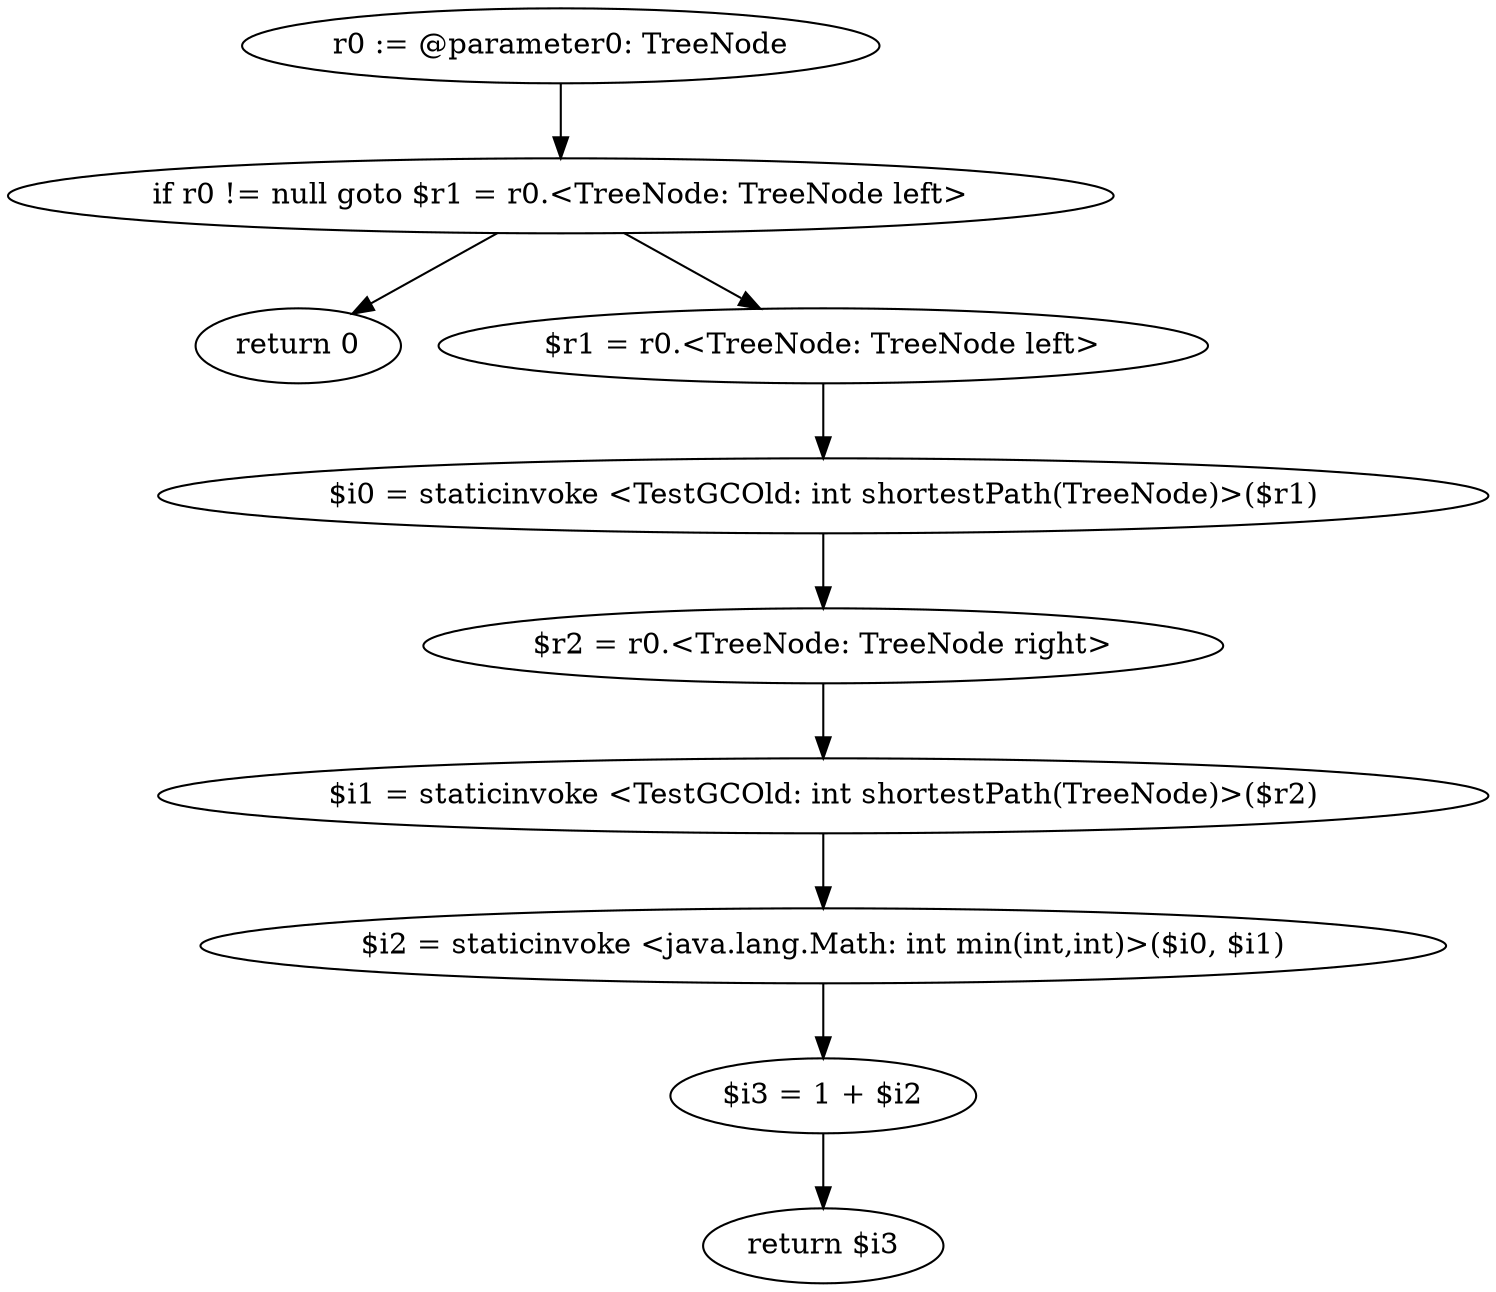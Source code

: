 digraph "unitGraph" {
    "r0 := @parameter0: TreeNode"
    "if r0 != null goto $r1 = r0.<TreeNode: TreeNode left>"
    "return 0"
    "$r1 = r0.<TreeNode: TreeNode left>"
    "$i0 = staticinvoke <TestGCOld: int shortestPath(TreeNode)>($r1)"
    "$r2 = r0.<TreeNode: TreeNode right>"
    "$i1 = staticinvoke <TestGCOld: int shortestPath(TreeNode)>($r2)"
    "$i2 = staticinvoke <java.lang.Math: int min(int,int)>($i0, $i1)"
    "$i3 = 1 + $i2"
    "return $i3"
    "r0 := @parameter0: TreeNode"->"if r0 != null goto $r1 = r0.<TreeNode: TreeNode left>";
    "if r0 != null goto $r1 = r0.<TreeNode: TreeNode left>"->"return 0";
    "if r0 != null goto $r1 = r0.<TreeNode: TreeNode left>"->"$r1 = r0.<TreeNode: TreeNode left>";
    "$r1 = r0.<TreeNode: TreeNode left>"->"$i0 = staticinvoke <TestGCOld: int shortestPath(TreeNode)>($r1)";
    "$i0 = staticinvoke <TestGCOld: int shortestPath(TreeNode)>($r1)"->"$r2 = r0.<TreeNode: TreeNode right>";
    "$r2 = r0.<TreeNode: TreeNode right>"->"$i1 = staticinvoke <TestGCOld: int shortestPath(TreeNode)>($r2)";
    "$i1 = staticinvoke <TestGCOld: int shortestPath(TreeNode)>($r2)"->"$i2 = staticinvoke <java.lang.Math: int min(int,int)>($i0, $i1)";
    "$i2 = staticinvoke <java.lang.Math: int min(int,int)>($i0, $i1)"->"$i3 = 1 + $i2";
    "$i3 = 1 + $i2"->"return $i3";
}
